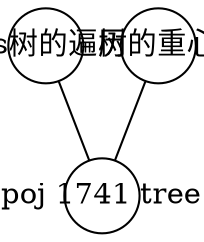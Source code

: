 graph net {
    node[shape=circle fixedsize=true style=filled fillcolor=white colorscheme=accent8 ];
    {"dfs树的遍历","树的重心"}-- "poj 1741 tree";
}
